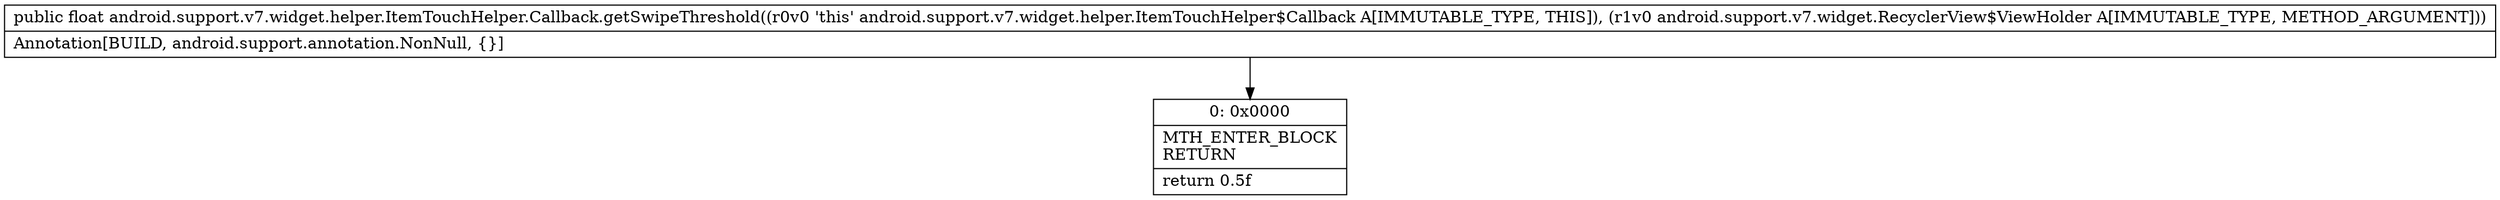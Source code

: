 digraph "CFG forandroid.support.v7.widget.helper.ItemTouchHelper.Callback.getSwipeThreshold(Landroid\/support\/v7\/widget\/RecyclerView$ViewHolder;)F" {
Node_0 [shape=record,label="{0\:\ 0x0000|MTH_ENTER_BLOCK\lRETURN\l|return 0.5f\l}"];
MethodNode[shape=record,label="{public float android.support.v7.widget.helper.ItemTouchHelper.Callback.getSwipeThreshold((r0v0 'this' android.support.v7.widget.helper.ItemTouchHelper$Callback A[IMMUTABLE_TYPE, THIS]), (r1v0 android.support.v7.widget.RecyclerView$ViewHolder A[IMMUTABLE_TYPE, METHOD_ARGUMENT]))  | Annotation[BUILD, android.support.annotation.NonNull, \{\}]\l}"];
MethodNode -> Node_0;
}

